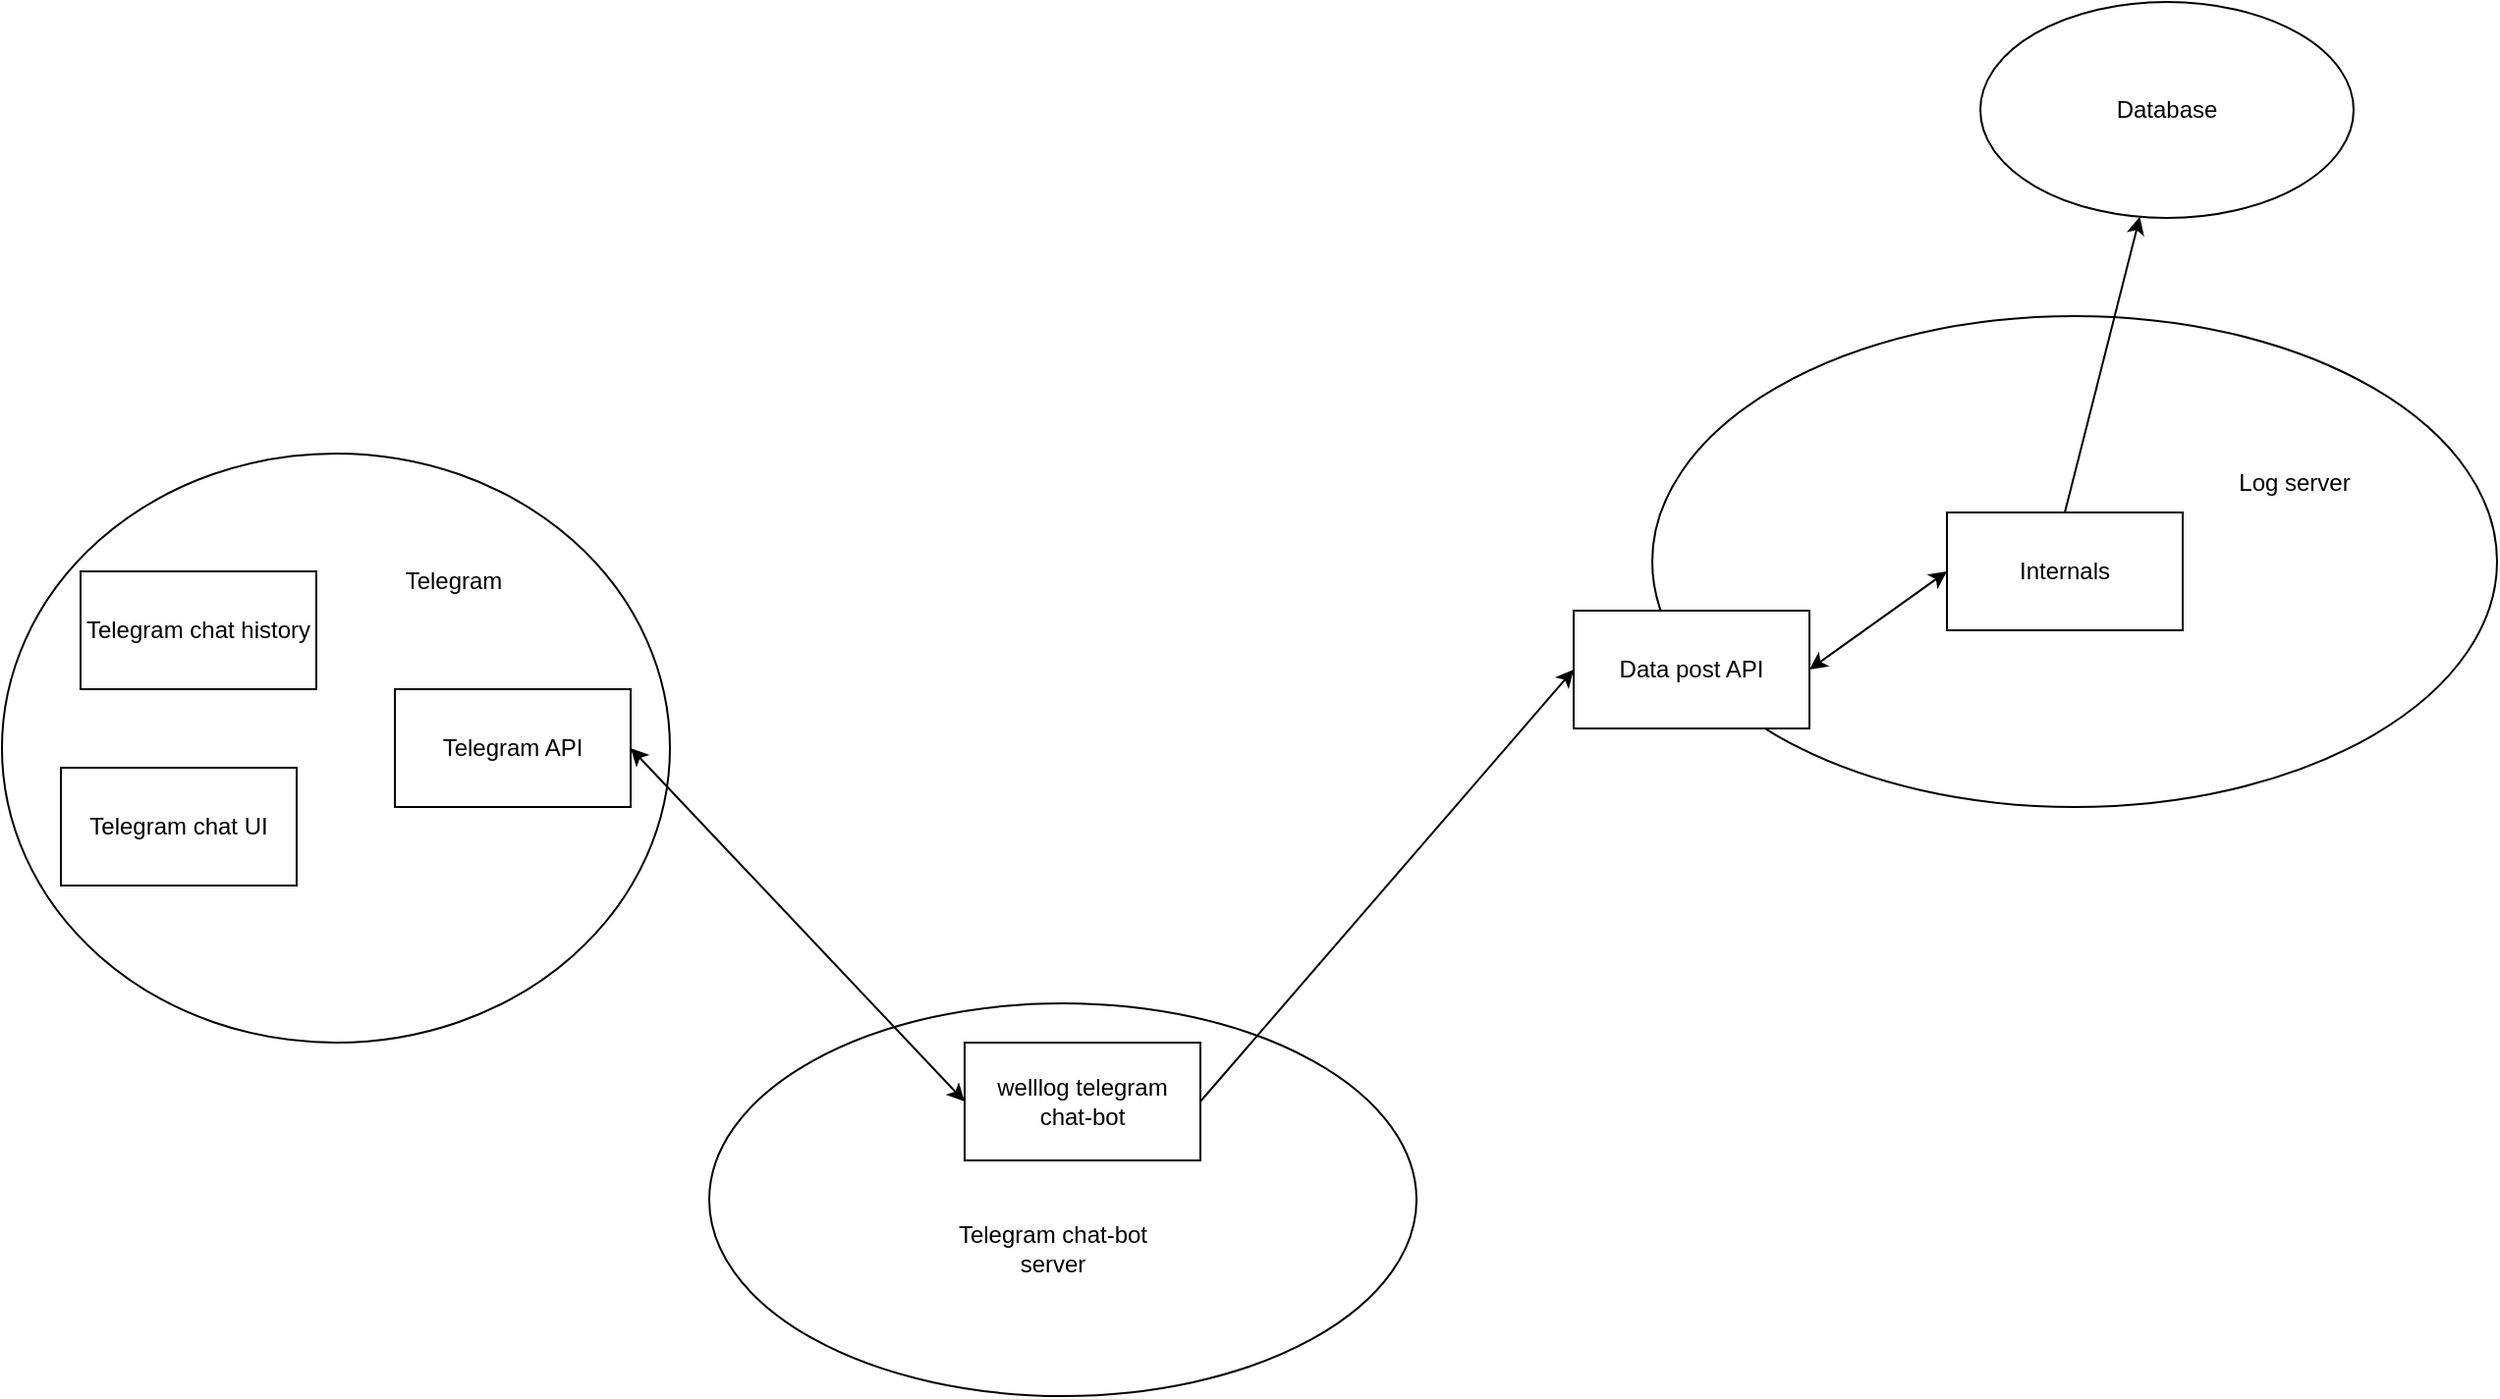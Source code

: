 <mxfile version="21.1.2" type="github">
  <diagram name="App components" id="lCMRPWak-l99gqr__HIk">
    <mxGraphModel dx="813" dy="2799" grid="1" gridSize="10" guides="1" tooltips="1" connect="1" arrows="1" fold="1" page="1" pageScale="1" pageWidth="1654" pageHeight="2336" math="0" shadow="0">
      <root>
        <mxCell id="0" />
        <mxCell id="1" parent="0" />
        <mxCell id="uBTQGI4SKc7psDHaQZI_-4" value="" style="ellipse;whiteSpace=wrap;html=1;" parent="1" vertex="1">
          <mxGeometry x="360" y="80" width="360" height="200" as="geometry" />
        </mxCell>
        <mxCell id="ZEpah68i9C4C2sU9uKjD-15" value="" style="ellipse;whiteSpace=wrap;html=1;" parent="1" vertex="1">
          <mxGeometry x="840" y="-270" width="430" height="250" as="geometry" />
        </mxCell>
        <mxCell id="4o0hdnLatyUBeNMG3Ewm-8" value="" style="ellipse;whiteSpace=wrap;html=1;" parent="1" vertex="1">
          <mxGeometry y="-200" width="340" height="300" as="geometry" />
        </mxCell>
        <mxCell id="4o0hdnLatyUBeNMG3Ewm-1" value="Telegram chat history" style="rounded=0;whiteSpace=wrap;html=1;" parent="1" vertex="1">
          <mxGeometry x="40" y="-140" width="120" height="60" as="geometry" />
        </mxCell>
        <mxCell id="4o0hdnLatyUBeNMG3Ewm-2" value="Telegram chat UI" style="rounded=0;whiteSpace=wrap;html=1;" parent="1" vertex="1">
          <mxGeometry x="30" y="-40" width="120" height="60" as="geometry" />
        </mxCell>
        <mxCell id="4o0hdnLatyUBeNMG3Ewm-3" value="Telegram API" style="rounded=0;whiteSpace=wrap;html=1;" parent="1" vertex="1">
          <mxGeometry x="200" y="-80" width="120" height="60" as="geometry" />
        </mxCell>
        <mxCell id="4o0hdnLatyUBeNMG3Ewm-11" value="welllog telegram&lt;br&gt;chat-bot" style="rounded=0;whiteSpace=wrap;html=1;" parent="1" vertex="1">
          <mxGeometry x="490" y="100" width="120" height="60" as="geometry" />
        </mxCell>
        <mxCell id="4o0hdnLatyUBeNMG3Ewm-12" value="" style="endArrow=classic;startArrow=classic;html=1;rounded=0;exitX=1;exitY=0.5;exitDx=0;exitDy=0;entryX=0;entryY=0.5;entryDx=0;entryDy=0;" parent="1" source="4o0hdnLatyUBeNMG3Ewm-3" target="4o0hdnLatyUBeNMG3Ewm-11" edge="1">
          <mxGeometry width="50" height="50" relative="1" as="geometry">
            <mxPoint x="380" y="160" as="sourcePoint" />
            <mxPoint x="430" y="110" as="targetPoint" />
          </mxGeometry>
        </mxCell>
        <mxCell id="ZEpah68i9C4C2sU9uKjD-6" value="" style="endArrow=classic;html=1;rounded=0;entryX=0;entryY=0.5;entryDx=0;entryDy=0;exitX=1;exitY=0.5;exitDx=0;exitDy=0;" parent="1" source="4o0hdnLatyUBeNMG3Ewm-11" target="uBTQGI4SKc7psDHaQZI_-3" edge="1">
          <mxGeometry width="50" height="50" relative="1" as="geometry">
            <mxPoint x="760" y="120" as="sourcePoint" />
            <mxPoint x="930" y="70" as="targetPoint" />
          </mxGeometry>
        </mxCell>
        <mxCell id="ZEpah68i9C4C2sU9uKjD-16" value="Log server" style="text;html=1;strokeColor=none;fillColor=none;align=center;verticalAlign=middle;whiteSpace=wrap;rounded=0;" parent="1" vertex="1">
          <mxGeometry x="1137" y="-200" width="60" height="30" as="geometry" />
        </mxCell>
        <mxCell id="ZEpah68i9C4C2sU9uKjD-17" value="Telegram" style="text;html=1;strokeColor=none;fillColor=none;align=center;verticalAlign=middle;whiteSpace=wrap;rounded=0;" parent="1" vertex="1">
          <mxGeometry x="200" y="-150" width="60" height="30" as="geometry" />
        </mxCell>
        <mxCell id="uBTQGI4SKc7psDHaQZI_-1" value="Internals" style="rounded=0;whiteSpace=wrap;html=1;" parent="1" vertex="1">
          <mxGeometry x="990" y="-170" width="120" height="60" as="geometry" />
        </mxCell>
        <mxCell id="uBTQGI4SKc7psDHaQZI_-3" value="Data post API" style="rounded=0;whiteSpace=wrap;html=1;" parent="1" vertex="1">
          <mxGeometry x="800" y="-120" width="120" height="60" as="geometry" />
        </mxCell>
        <mxCell id="uBTQGI4SKc7psDHaQZI_-5" value="Telegram chat-bot server" style="text;html=1;strokeColor=none;fillColor=none;align=center;verticalAlign=middle;whiteSpace=wrap;rounded=0;" parent="1" vertex="1">
          <mxGeometry x="470" y="190" width="130" height="30" as="geometry" />
        </mxCell>
        <mxCell id="uBTQGI4SKc7psDHaQZI_-7" value="" style="endArrow=classic;startArrow=classic;html=1;rounded=0;exitX=1;exitY=0.5;exitDx=0;exitDy=0;entryX=0;entryY=0.5;entryDx=0;entryDy=0;" parent="1" source="uBTQGI4SKc7psDHaQZI_-3" target="uBTQGI4SKc7psDHaQZI_-1" edge="1">
          <mxGeometry width="50" height="50" relative="1" as="geometry">
            <mxPoint x="960" y="-180" as="sourcePoint" />
            <mxPoint x="1010" y="-230" as="targetPoint" />
          </mxGeometry>
        </mxCell>
        <mxCell id="lsLtu1hy2NUm3BbJYPla-1" value="Database" style="ellipse;whiteSpace=wrap;html=1;" parent="1" vertex="1">
          <mxGeometry x="1007" y="-430" width="190" height="110" as="geometry" />
        </mxCell>
        <mxCell id="lsLtu1hy2NUm3BbJYPla-3" value="" style="endArrow=classic;html=1;rounded=0;exitX=0.5;exitY=0;exitDx=0;exitDy=0;" parent="1" source="uBTQGI4SKc7psDHaQZI_-1" target="lsLtu1hy2NUm3BbJYPla-1" edge="1">
          <mxGeometry width="50" height="50" relative="1" as="geometry">
            <mxPoint x="1120" y="-250" as="sourcePoint" />
            <mxPoint x="1170" y="-300" as="targetPoint" />
          </mxGeometry>
        </mxCell>
      </root>
    </mxGraphModel>
  </diagram>
</mxfile>
